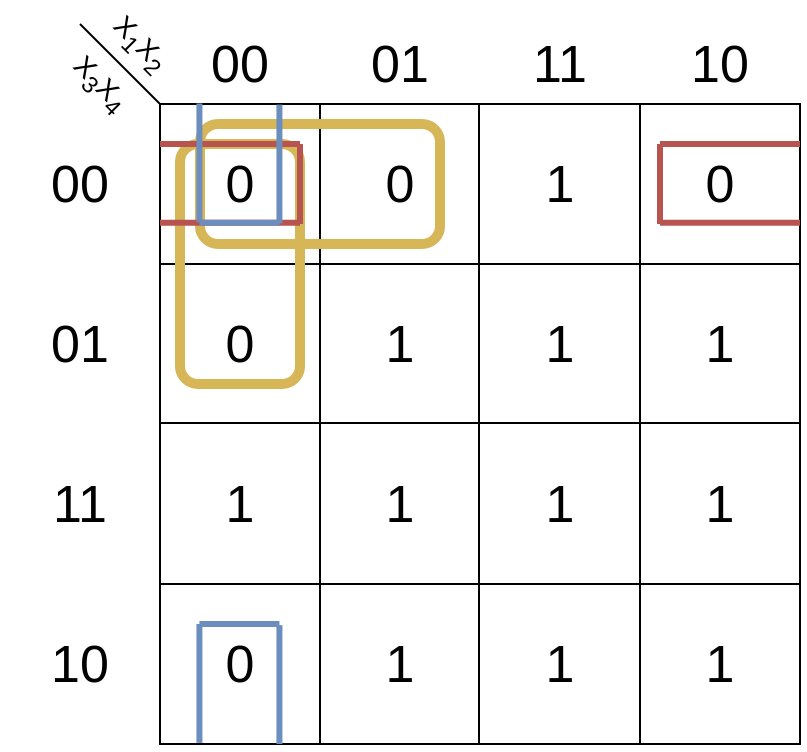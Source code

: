 <mxfile version="14.2.7" type="github">
  <diagram id="L98dQlYl5lH8bjT9c6Ct" name="Page-1">
    <mxGraphModel dx="813" dy="409" grid="1" gridSize="10" guides="1" tooltips="1" connect="1" arrows="1" fold="1" page="1" pageScale="1" pageWidth="850" pageHeight="1100" math="0" shadow="0">
      <root>
        <mxCell id="0" />
        <mxCell id="1" parent="0" />
        <mxCell id="fwrkS9oU2BavGtE8gAVk-1" value="" style="whiteSpace=wrap;html=1;aspect=fixed;" vertex="1" parent="1">
          <mxGeometry x="240" y="160" width="320" height="320" as="geometry" />
        </mxCell>
        <mxCell id="fwrkS9oU2BavGtE8gAVk-2" value="" style="endArrow=none;html=1;entryX=0.25;entryY=0;entryDx=0;entryDy=0;exitX=0.25;exitY=1;exitDx=0;exitDy=0;" edge="1" parent="1" source="fwrkS9oU2BavGtE8gAVk-1" target="fwrkS9oU2BavGtE8gAVk-1">
          <mxGeometry width="50" height="50" relative="1" as="geometry">
            <mxPoint x="410" y="390" as="sourcePoint" />
            <mxPoint x="460" y="340" as="targetPoint" />
          </mxGeometry>
        </mxCell>
        <mxCell id="fwrkS9oU2BavGtE8gAVk-3" value="" style="endArrow=none;html=1;entryX=0.25;entryY=0;entryDx=0;entryDy=0;exitX=0.25;exitY=1;exitDx=0;exitDy=0;" edge="1" parent="1">
          <mxGeometry width="50" height="50" relative="1" as="geometry">
            <mxPoint x="399.5" y="480" as="sourcePoint" />
            <mxPoint x="399.5" y="160" as="targetPoint" />
          </mxGeometry>
        </mxCell>
        <mxCell id="fwrkS9oU2BavGtE8gAVk-4" value="" style="endArrow=none;html=1;entryX=0.25;entryY=0;entryDx=0;entryDy=0;exitX=0.25;exitY=1;exitDx=0;exitDy=0;" edge="1" parent="1">
          <mxGeometry width="50" height="50" relative="1" as="geometry">
            <mxPoint x="480" y="480" as="sourcePoint" />
            <mxPoint x="480" y="160" as="targetPoint" />
          </mxGeometry>
        </mxCell>
        <mxCell id="fwrkS9oU2BavGtE8gAVk-5" value="" style="endArrow=none;html=1;exitX=0;exitY=0.25;exitDx=0;exitDy=0;entryX=1;entryY=0.25;entryDx=0;entryDy=0;" edge="1" parent="1" source="fwrkS9oU2BavGtE8gAVk-1" target="fwrkS9oU2BavGtE8gAVk-1">
          <mxGeometry width="50" height="50" relative="1" as="geometry">
            <mxPoint x="410" y="390" as="sourcePoint" />
            <mxPoint x="460" y="340" as="targetPoint" />
          </mxGeometry>
        </mxCell>
        <mxCell id="fwrkS9oU2BavGtE8gAVk-6" value="" style="endArrow=none;html=1;exitX=0;exitY=0.25;exitDx=0;exitDy=0;entryX=1;entryY=0.25;entryDx=0;entryDy=0;" edge="1" parent="1">
          <mxGeometry width="50" height="50" relative="1" as="geometry">
            <mxPoint x="240" y="319.5" as="sourcePoint" />
            <mxPoint x="560" y="319.5" as="targetPoint" />
          </mxGeometry>
        </mxCell>
        <mxCell id="fwrkS9oU2BavGtE8gAVk-7" value="" style="endArrow=none;html=1;exitX=0;exitY=0.25;exitDx=0;exitDy=0;entryX=1;entryY=0.25;entryDx=0;entryDy=0;" edge="1" parent="1">
          <mxGeometry width="50" height="50" relative="1" as="geometry">
            <mxPoint x="240" y="400" as="sourcePoint" />
            <mxPoint x="560" y="400" as="targetPoint" />
          </mxGeometry>
        </mxCell>
        <mxCell id="fwrkS9oU2BavGtE8gAVk-8" value="&lt;font style=&quot;font-size: 26px&quot;&gt;00&lt;/font&gt;" style="text;html=1;strokeColor=none;fillColor=none;align=center;verticalAlign=middle;whiteSpace=wrap;rounded=0;" vertex="1" parent="1">
          <mxGeometry x="240" y="120" width="80" height="40" as="geometry" />
        </mxCell>
        <mxCell id="fwrkS9oU2BavGtE8gAVk-9" value="&lt;font style=&quot;font-size: 26px&quot;&gt;01&lt;/font&gt;" style="text;html=1;strokeColor=none;fillColor=none;align=center;verticalAlign=middle;whiteSpace=wrap;rounded=0;" vertex="1" parent="1">
          <mxGeometry x="320" y="120" width="80" height="40" as="geometry" />
        </mxCell>
        <mxCell id="fwrkS9oU2BavGtE8gAVk-10" value="&lt;font style=&quot;font-size: 26px&quot;&gt;11&lt;/font&gt;" style="text;html=1;strokeColor=none;fillColor=none;align=center;verticalAlign=middle;whiteSpace=wrap;rounded=0;" vertex="1" parent="1">
          <mxGeometry x="400" y="120" width="80" height="40" as="geometry" />
        </mxCell>
        <mxCell id="fwrkS9oU2BavGtE8gAVk-11" value="&lt;font style=&quot;font-size: 26px&quot;&gt;10&lt;/font&gt;" style="text;html=1;strokeColor=none;fillColor=none;align=center;verticalAlign=middle;whiteSpace=wrap;rounded=0;" vertex="1" parent="1">
          <mxGeometry x="480" y="120" width="80" height="40" as="geometry" />
        </mxCell>
        <mxCell id="fwrkS9oU2BavGtE8gAVk-12" value="&lt;font style=&quot;font-size: 26px&quot;&gt;00&lt;/font&gt;" style="text;html=1;strokeColor=none;fillColor=none;align=center;verticalAlign=middle;whiteSpace=wrap;rounded=0;" vertex="1" parent="1">
          <mxGeometry x="160" y="180" width="80" height="40" as="geometry" />
        </mxCell>
        <mxCell id="fwrkS9oU2BavGtE8gAVk-13" value="&lt;font style=&quot;font-size: 26px&quot;&gt;01&lt;/font&gt;" style="text;html=1;strokeColor=none;fillColor=none;align=center;verticalAlign=middle;whiteSpace=wrap;rounded=0;" vertex="1" parent="1">
          <mxGeometry x="160" y="260" width="80" height="40" as="geometry" />
        </mxCell>
        <mxCell id="fwrkS9oU2BavGtE8gAVk-14" value="&lt;font style=&quot;font-size: 26px&quot;&gt;11&lt;/font&gt;" style="text;html=1;strokeColor=none;fillColor=none;align=center;verticalAlign=middle;whiteSpace=wrap;rounded=0;" vertex="1" parent="1">
          <mxGeometry x="160" y="340" width="80" height="40" as="geometry" />
        </mxCell>
        <mxCell id="fwrkS9oU2BavGtE8gAVk-15" value="&lt;font style=&quot;font-size: 26px&quot;&gt;10&lt;/font&gt;" style="text;html=1;strokeColor=none;fillColor=none;align=center;verticalAlign=middle;whiteSpace=wrap;rounded=0;" vertex="1" parent="1">
          <mxGeometry x="160" y="420" width="80" height="40" as="geometry" />
        </mxCell>
        <mxCell id="fwrkS9oU2BavGtE8gAVk-16" value="&lt;font style=&quot;font-size: 26px&quot;&gt;0&lt;/font&gt;" style="text;html=1;strokeColor=none;fillColor=none;align=center;verticalAlign=middle;whiteSpace=wrap;rounded=0;" vertex="1" parent="1">
          <mxGeometry x="240" y="180" width="80" height="40" as="geometry" />
        </mxCell>
        <mxCell id="fwrkS9oU2BavGtE8gAVk-17" value="&lt;font style=&quot;font-size: 26px&quot;&gt;0&lt;/font&gt;" style="text;html=1;strokeColor=none;fillColor=none;align=center;verticalAlign=middle;whiteSpace=wrap;rounded=0;" vertex="1" parent="1">
          <mxGeometry x="320" y="180" width="80" height="40" as="geometry" />
        </mxCell>
        <mxCell id="fwrkS9oU2BavGtE8gAVk-18" value="&lt;font style=&quot;font-size: 26px&quot;&gt;1&lt;/font&gt;" style="text;html=1;strokeColor=none;fillColor=none;align=center;verticalAlign=middle;whiteSpace=wrap;rounded=0;" vertex="1" parent="1">
          <mxGeometry x="400" y="180" width="80" height="40" as="geometry" />
        </mxCell>
        <mxCell id="fwrkS9oU2BavGtE8gAVk-19" value="&lt;font style=&quot;font-size: 26px&quot;&gt;0&lt;/font&gt;" style="text;html=1;strokeColor=none;fillColor=none;align=center;verticalAlign=middle;whiteSpace=wrap;rounded=0;" vertex="1" parent="1">
          <mxGeometry x="480" y="180" width="80" height="40" as="geometry" />
        </mxCell>
        <mxCell id="fwrkS9oU2BavGtE8gAVk-20" value="&lt;font style=&quot;font-size: 26px&quot;&gt;0&lt;/font&gt;" style="text;html=1;strokeColor=none;fillColor=none;align=center;verticalAlign=middle;whiteSpace=wrap;rounded=0;" vertex="1" parent="1">
          <mxGeometry x="240" y="260" width="80" height="40" as="geometry" />
        </mxCell>
        <mxCell id="fwrkS9oU2BavGtE8gAVk-21" value="&lt;font style=&quot;font-size: 26px&quot;&gt;1&lt;/font&gt;" style="text;html=1;strokeColor=none;fillColor=none;align=center;verticalAlign=middle;whiteSpace=wrap;rounded=0;" vertex="1" parent="1">
          <mxGeometry x="320" y="260" width="80" height="40" as="geometry" />
        </mxCell>
        <mxCell id="fwrkS9oU2BavGtE8gAVk-22" value="&lt;font style=&quot;font-size: 26px&quot;&gt;1&lt;/font&gt;" style="text;html=1;strokeColor=none;fillColor=none;align=center;verticalAlign=middle;whiteSpace=wrap;rounded=0;" vertex="1" parent="1">
          <mxGeometry x="400" y="260" width="80" height="40" as="geometry" />
        </mxCell>
        <mxCell id="fwrkS9oU2BavGtE8gAVk-23" value="&lt;font style=&quot;font-size: 26px&quot;&gt;1&lt;/font&gt;" style="text;html=1;strokeColor=none;fillColor=none;align=center;verticalAlign=middle;whiteSpace=wrap;rounded=0;" vertex="1" parent="1">
          <mxGeometry x="480" y="260" width="80" height="40" as="geometry" />
        </mxCell>
        <mxCell id="fwrkS9oU2BavGtE8gAVk-24" value="&lt;font style=&quot;font-size: 26px&quot;&gt;1&lt;/font&gt;" style="text;html=1;strokeColor=none;fillColor=none;align=center;verticalAlign=middle;whiteSpace=wrap;rounded=0;" vertex="1" parent="1">
          <mxGeometry x="240" y="340" width="80" height="40" as="geometry" />
        </mxCell>
        <mxCell id="fwrkS9oU2BavGtE8gAVk-25" value="&lt;font style=&quot;font-size: 26px&quot;&gt;1&lt;/font&gt;" style="text;html=1;strokeColor=none;fillColor=none;align=center;verticalAlign=middle;whiteSpace=wrap;rounded=0;" vertex="1" parent="1">
          <mxGeometry x="320" y="340" width="80" height="40" as="geometry" />
        </mxCell>
        <mxCell id="fwrkS9oU2BavGtE8gAVk-26" value="&lt;font style=&quot;font-size: 26px&quot;&gt;1&lt;/font&gt;" style="text;html=1;strokeColor=none;fillColor=none;align=center;verticalAlign=middle;whiteSpace=wrap;rounded=0;" vertex="1" parent="1">
          <mxGeometry x="400" y="340" width="80" height="40" as="geometry" />
        </mxCell>
        <mxCell id="fwrkS9oU2BavGtE8gAVk-27" value="&lt;font style=&quot;font-size: 26px&quot;&gt;1&lt;/font&gt;" style="text;html=1;strokeColor=none;fillColor=none;align=center;verticalAlign=middle;whiteSpace=wrap;rounded=0;" vertex="1" parent="1">
          <mxGeometry x="480" y="340" width="80" height="40" as="geometry" />
        </mxCell>
        <mxCell id="fwrkS9oU2BavGtE8gAVk-28" value="&lt;font style=&quot;font-size: 26px&quot;&gt;0&lt;/font&gt;" style="text;html=1;strokeColor=none;fillColor=none;align=center;verticalAlign=middle;whiteSpace=wrap;rounded=0;" vertex="1" parent="1">
          <mxGeometry x="240" y="420" width="80" height="40" as="geometry" />
        </mxCell>
        <mxCell id="fwrkS9oU2BavGtE8gAVk-29" value="&lt;font style=&quot;font-size: 26px&quot;&gt;1&lt;/font&gt;" style="text;html=1;strokeColor=none;fillColor=none;align=center;verticalAlign=middle;whiteSpace=wrap;rounded=0;" vertex="1" parent="1">
          <mxGeometry x="320" y="420" width="80" height="40" as="geometry" />
        </mxCell>
        <mxCell id="fwrkS9oU2BavGtE8gAVk-30" value="&lt;font style=&quot;font-size: 26px&quot;&gt;1&lt;/font&gt;" style="text;html=1;strokeColor=none;fillColor=none;align=center;verticalAlign=middle;whiteSpace=wrap;rounded=0;" vertex="1" parent="1">
          <mxGeometry x="400" y="420" width="80" height="40" as="geometry" />
        </mxCell>
        <mxCell id="fwrkS9oU2BavGtE8gAVk-31" value="&lt;font style=&quot;font-size: 26px&quot;&gt;1&lt;/font&gt;" style="text;html=1;strokeColor=none;fillColor=none;align=center;verticalAlign=middle;whiteSpace=wrap;rounded=0;" vertex="1" parent="1">
          <mxGeometry x="480" y="420" width="80" height="40" as="geometry" />
        </mxCell>
        <mxCell id="fwrkS9oU2BavGtE8gAVk-32" value="" style="endArrow=none;html=1;entryX=0;entryY=1;entryDx=0;entryDy=0;" edge="1" parent="1" target="fwrkS9oU2BavGtE8gAVk-8">
          <mxGeometry width="50" height="50" relative="1" as="geometry">
            <mxPoint x="200" y="120" as="sourcePoint" />
            <mxPoint x="400" y="230" as="targetPoint" />
          </mxGeometry>
        </mxCell>
        <mxCell id="fwrkS9oU2BavGtE8gAVk-33" value="&lt;font style=&quot;font-size: 14px&quot;&gt;X&lt;sub&gt;1&lt;/sub&gt;X&lt;sub&gt;2&lt;/sub&gt;&lt;/font&gt;" style="text;html=1;strokeColor=none;fillColor=none;align=center;verticalAlign=middle;whiteSpace=wrap;rounded=0;rotation=45;" vertex="1" parent="1">
          <mxGeometry x="210" y="120" width="40" height="20" as="geometry" />
        </mxCell>
        <mxCell id="fwrkS9oU2BavGtE8gAVk-34" value="&lt;font style=&quot;font-size: 14px&quot;&gt;X&lt;sub&gt;3&lt;/sub&gt;X&lt;sub&gt;4&lt;/sub&gt;&lt;/font&gt;" style="text;html=1;strokeColor=none;fillColor=none;align=center;verticalAlign=middle;whiteSpace=wrap;rounded=0;rotation=45;" vertex="1" parent="1">
          <mxGeometry x="190" y="140" width="40" height="20" as="geometry" />
        </mxCell>
        <mxCell id="fwrkS9oU2BavGtE8gAVk-35" value="" style="rounded=1;whiteSpace=wrap;html=1;strokeColor=#d6b656;fillColor=none;strokeWidth=5;" vertex="1" parent="1">
          <mxGeometry x="260" y="170" width="120" height="60" as="geometry" />
        </mxCell>
        <mxCell id="fwrkS9oU2BavGtE8gAVk-36" value="" style="rounded=1;whiteSpace=wrap;html=1;strokeColor=#d6b656;fillColor=none;strokeWidth=5;rotation=90;" vertex="1" parent="1">
          <mxGeometry x="220" y="210" width="120" height="60" as="geometry" />
        </mxCell>
        <mxCell id="fwrkS9oU2BavGtE8gAVk-38" value="" style="endArrow=none;html=1;strokeWidth=3;fillColor=#f8cecc;strokeColor=#b85450;" edge="1" parent="1">
          <mxGeometry width="50" height="50" relative="1" as="geometry">
            <mxPoint x="240" y="180" as="sourcePoint" />
            <mxPoint x="310" y="180" as="targetPoint" />
          </mxGeometry>
        </mxCell>
        <mxCell id="fwrkS9oU2BavGtE8gAVk-39" value="" style="endArrow=none;html=1;strokeWidth=3;fillColor=#f8cecc;strokeColor=#b85450;" edge="1" parent="1">
          <mxGeometry width="50" height="50" relative="1" as="geometry">
            <mxPoint x="310" y="220" as="sourcePoint" />
            <mxPoint x="310" y="180" as="targetPoint" />
          </mxGeometry>
        </mxCell>
        <mxCell id="fwrkS9oU2BavGtE8gAVk-40" value="" style="endArrow=none;html=1;strokeWidth=3;fillColor=#f8cecc;strokeColor=#b85450;" edge="1" parent="1">
          <mxGeometry width="50" height="50" relative="1" as="geometry">
            <mxPoint x="240" y="219.43" as="sourcePoint" />
            <mxPoint x="310" y="219.43" as="targetPoint" />
          </mxGeometry>
        </mxCell>
        <mxCell id="fwrkS9oU2BavGtE8gAVk-41" value="" style="endArrow=none;html=1;strokeWidth=3;fillColor=#f8cecc;strokeColor=#b85450;" edge="1" parent="1">
          <mxGeometry width="50" height="50" relative="1" as="geometry">
            <mxPoint x="490" y="180" as="sourcePoint" />
            <mxPoint x="560" y="180" as="targetPoint" />
          </mxGeometry>
        </mxCell>
        <mxCell id="fwrkS9oU2BavGtE8gAVk-42" value="" style="endArrow=none;html=1;strokeWidth=3;fillColor=#f8cecc;strokeColor=#b85450;" edge="1" parent="1">
          <mxGeometry width="50" height="50" relative="1" as="geometry">
            <mxPoint x="490" y="220" as="sourcePoint" />
            <mxPoint x="490" y="180" as="targetPoint" />
          </mxGeometry>
        </mxCell>
        <mxCell id="fwrkS9oU2BavGtE8gAVk-43" value="" style="endArrow=none;html=1;strokeWidth=3;fillColor=#f8cecc;strokeColor=#b85450;" edge="1" parent="1">
          <mxGeometry width="50" height="50" relative="1" as="geometry">
            <mxPoint x="490" y="219.43" as="sourcePoint" />
            <mxPoint x="560" y="219.43" as="targetPoint" />
          </mxGeometry>
        </mxCell>
        <mxCell id="fwrkS9oU2BavGtE8gAVk-44" value="" style="endArrow=none;html=1;strokeWidth=3;fillColor=#dae8fc;strokeColor=#6c8ebf;" edge="1" parent="1">
          <mxGeometry width="50" height="50" relative="1" as="geometry">
            <mxPoint x="259.71" y="219.15" as="sourcePoint" />
            <mxPoint x="259.71" y="159.72" as="targetPoint" />
          </mxGeometry>
        </mxCell>
        <mxCell id="fwrkS9oU2BavGtE8gAVk-45" value="" style="endArrow=none;html=1;strokeWidth=3;fillColor=#dae8fc;strokeColor=#6c8ebf;" edge="1" parent="1">
          <mxGeometry width="50" height="50" relative="1" as="geometry">
            <mxPoint x="299.71" y="219.43" as="sourcePoint" />
            <mxPoint x="259.71" y="219.43" as="targetPoint" />
          </mxGeometry>
        </mxCell>
        <mxCell id="fwrkS9oU2BavGtE8gAVk-47" value="" style="endArrow=none;html=1;strokeWidth=3;fillColor=#dae8fc;strokeColor=#6c8ebf;" edge="1" parent="1">
          <mxGeometry width="50" height="50" relative="1" as="geometry">
            <mxPoint x="299.71" y="219.72" as="sourcePoint" />
            <mxPoint x="299.71" y="160.29" as="targetPoint" />
          </mxGeometry>
        </mxCell>
        <mxCell id="fwrkS9oU2BavGtE8gAVk-48" value="" style="endArrow=none;html=1;strokeWidth=3;fillColor=#dae8fc;strokeColor=#6c8ebf;" edge="1" parent="1">
          <mxGeometry width="50" height="50" relative="1" as="geometry">
            <mxPoint x="259.71" y="479.43" as="sourcePoint" />
            <mxPoint x="259.71" y="420" as="targetPoint" />
          </mxGeometry>
        </mxCell>
        <mxCell id="fwrkS9oU2BavGtE8gAVk-49" value="" style="endArrow=none;html=1;strokeWidth=3;fillColor=#dae8fc;strokeColor=#6c8ebf;" edge="1" parent="1">
          <mxGeometry width="50" height="50" relative="1" as="geometry">
            <mxPoint x="299.71" y="420.0" as="sourcePoint" />
            <mxPoint x="259.71" y="420.0" as="targetPoint" />
          </mxGeometry>
        </mxCell>
        <mxCell id="fwrkS9oU2BavGtE8gAVk-50" value="" style="endArrow=none;html=1;strokeWidth=3;fillColor=#dae8fc;strokeColor=#6c8ebf;" edge="1" parent="1">
          <mxGeometry width="50" height="50" relative="1" as="geometry">
            <mxPoint x="299.71" y="480" as="sourcePoint" />
            <mxPoint x="299.71" y="420.57" as="targetPoint" />
          </mxGeometry>
        </mxCell>
      </root>
    </mxGraphModel>
  </diagram>
</mxfile>
